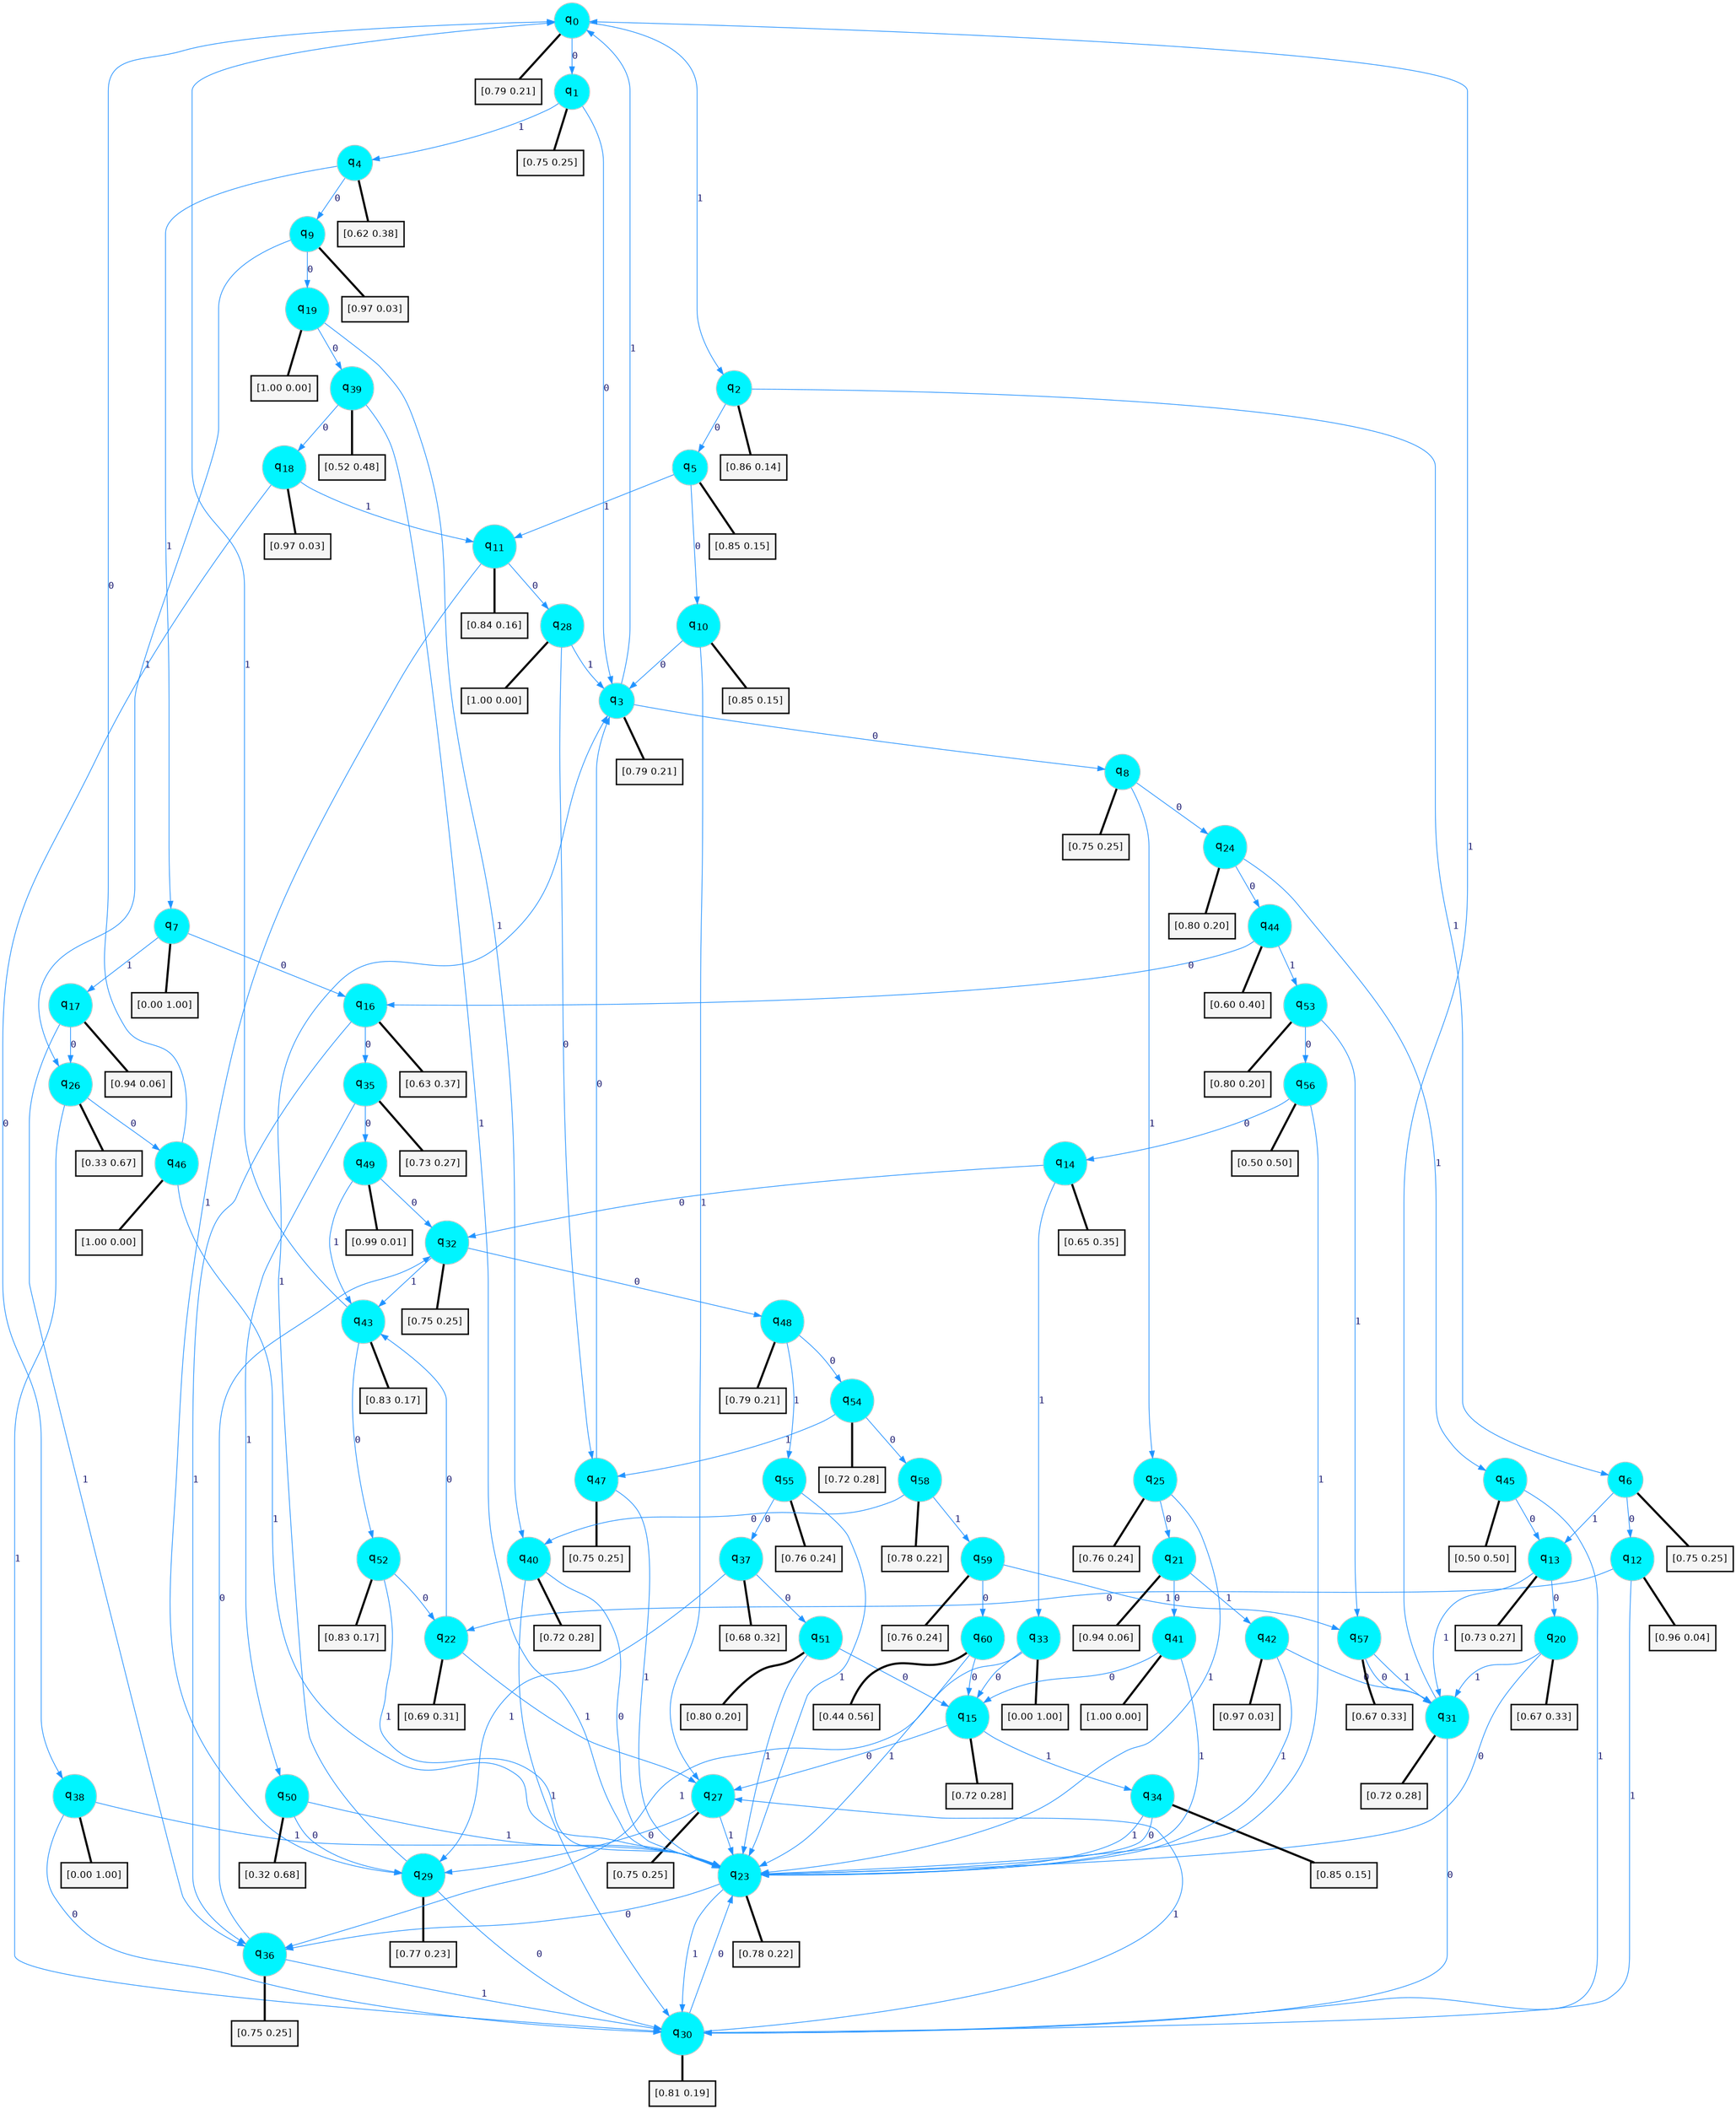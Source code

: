 digraph G {
graph [
bgcolor=transparent, dpi=300, rankdir=TD, size="40,25"];
node [
color=gray, fillcolor=turquoise1, fontcolor=black, fontname=Helvetica, fontsize=16, fontweight=bold, shape=circle, style=filled];
edge [
arrowsize=1, color=dodgerblue1, fontcolor=midnightblue, fontname=courier, fontweight=bold, penwidth=1, style=solid, weight=20];
0[label=<q<SUB>0</SUB>>];
1[label=<q<SUB>1</SUB>>];
2[label=<q<SUB>2</SUB>>];
3[label=<q<SUB>3</SUB>>];
4[label=<q<SUB>4</SUB>>];
5[label=<q<SUB>5</SUB>>];
6[label=<q<SUB>6</SUB>>];
7[label=<q<SUB>7</SUB>>];
8[label=<q<SUB>8</SUB>>];
9[label=<q<SUB>9</SUB>>];
10[label=<q<SUB>10</SUB>>];
11[label=<q<SUB>11</SUB>>];
12[label=<q<SUB>12</SUB>>];
13[label=<q<SUB>13</SUB>>];
14[label=<q<SUB>14</SUB>>];
15[label=<q<SUB>15</SUB>>];
16[label=<q<SUB>16</SUB>>];
17[label=<q<SUB>17</SUB>>];
18[label=<q<SUB>18</SUB>>];
19[label=<q<SUB>19</SUB>>];
20[label=<q<SUB>20</SUB>>];
21[label=<q<SUB>21</SUB>>];
22[label=<q<SUB>22</SUB>>];
23[label=<q<SUB>23</SUB>>];
24[label=<q<SUB>24</SUB>>];
25[label=<q<SUB>25</SUB>>];
26[label=<q<SUB>26</SUB>>];
27[label=<q<SUB>27</SUB>>];
28[label=<q<SUB>28</SUB>>];
29[label=<q<SUB>29</SUB>>];
30[label=<q<SUB>30</SUB>>];
31[label=<q<SUB>31</SUB>>];
32[label=<q<SUB>32</SUB>>];
33[label=<q<SUB>33</SUB>>];
34[label=<q<SUB>34</SUB>>];
35[label=<q<SUB>35</SUB>>];
36[label=<q<SUB>36</SUB>>];
37[label=<q<SUB>37</SUB>>];
38[label=<q<SUB>38</SUB>>];
39[label=<q<SUB>39</SUB>>];
40[label=<q<SUB>40</SUB>>];
41[label=<q<SUB>41</SUB>>];
42[label=<q<SUB>42</SUB>>];
43[label=<q<SUB>43</SUB>>];
44[label=<q<SUB>44</SUB>>];
45[label=<q<SUB>45</SUB>>];
46[label=<q<SUB>46</SUB>>];
47[label=<q<SUB>47</SUB>>];
48[label=<q<SUB>48</SUB>>];
49[label=<q<SUB>49</SUB>>];
50[label=<q<SUB>50</SUB>>];
51[label=<q<SUB>51</SUB>>];
52[label=<q<SUB>52</SUB>>];
53[label=<q<SUB>53</SUB>>];
54[label=<q<SUB>54</SUB>>];
55[label=<q<SUB>55</SUB>>];
56[label=<q<SUB>56</SUB>>];
57[label=<q<SUB>57</SUB>>];
58[label=<q<SUB>58</SUB>>];
59[label=<q<SUB>59</SUB>>];
60[label=<q<SUB>60</SUB>>];
61[label="[0.79 0.21]", shape=box,fontcolor=black, fontname=Helvetica, fontsize=14, penwidth=2, fillcolor=whitesmoke,color=black];
62[label="[0.75 0.25]", shape=box,fontcolor=black, fontname=Helvetica, fontsize=14, penwidth=2, fillcolor=whitesmoke,color=black];
63[label="[0.86 0.14]", shape=box,fontcolor=black, fontname=Helvetica, fontsize=14, penwidth=2, fillcolor=whitesmoke,color=black];
64[label="[0.79 0.21]", shape=box,fontcolor=black, fontname=Helvetica, fontsize=14, penwidth=2, fillcolor=whitesmoke,color=black];
65[label="[0.62 0.38]", shape=box,fontcolor=black, fontname=Helvetica, fontsize=14, penwidth=2, fillcolor=whitesmoke,color=black];
66[label="[0.85 0.15]", shape=box,fontcolor=black, fontname=Helvetica, fontsize=14, penwidth=2, fillcolor=whitesmoke,color=black];
67[label="[0.75 0.25]", shape=box,fontcolor=black, fontname=Helvetica, fontsize=14, penwidth=2, fillcolor=whitesmoke,color=black];
68[label="[0.00 1.00]", shape=box,fontcolor=black, fontname=Helvetica, fontsize=14, penwidth=2, fillcolor=whitesmoke,color=black];
69[label="[0.75 0.25]", shape=box,fontcolor=black, fontname=Helvetica, fontsize=14, penwidth=2, fillcolor=whitesmoke,color=black];
70[label="[0.97 0.03]", shape=box,fontcolor=black, fontname=Helvetica, fontsize=14, penwidth=2, fillcolor=whitesmoke,color=black];
71[label="[0.85 0.15]", shape=box,fontcolor=black, fontname=Helvetica, fontsize=14, penwidth=2, fillcolor=whitesmoke,color=black];
72[label="[0.84 0.16]", shape=box,fontcolor=black, fontname=Helvetica, fontsize=14, penwidth=2, fillcolor=whitesmoke,color=black];
73[label="[0.96 0.04]", shape=box,fontcolor=black, fontname=Helvetica, fontsize=14, penwidth=2, fillcolor=whitesmoke,color=black];
74[label="[0.73 0.27]", shape=box,fontcolor=black, fontname=Helvetica, fontsize=14, penwidth=2, fillcolor=whitesmoke,color=black];
75[label="[0.65 0.35]", shape=box,fontcolor=black, fontname=Helvetica, fontsize=14, penwidth=2, fillcolor=whitesmoke,color=black];
76[label="[0.72 0.28]", shape=box,fontcolor=black, fontname=Helvetica, fontsize=14, penwidth=2, fillcolor=whitesmoke,color=black];
77[label="[0.63 0.37]", shape=box,fontcolor=black, fontname=Helvetica, fontsize=14, penwidth=2, fillcolor=whitesmoke,color=black];
78[label="[0.94 0.06]", shape=box,fontcolor=black, fontname=Helvetica, fontsize=14, penwidth=2, fillcolor=whitesmoke,color=black];
79[label="[0.97 0.03]", shape=box,fontcolor=black, fontname=Helvetica, fontsize=14, penwidth=2, fillcolor=whitesmoke,color=black];
80[label="[1.00 0.00]", shape=box,fontcolor=black, fontname=Helvetica, fontsize=14, penwidth=2, fillcolor=whitesmoke,color=black];
81[label="[0.67 0.33]", shape=box,fontcolor=black, fontname=Helvetica, fontsize=14, penwidth=2, fillcolor=whitesmoke,color=black];
82[label="[0.94 0.06]", shape=box,fontcolor=black, fontname=Helvetica, fontsize=14, penwidth=2, fillcolor=whitesmoke,color=black];
83[label="[0.69 0.31]", shape=box,fontcolor=black, fontname=Helvetica, fontsize=14, penwidth=2, fillcolor=whitesmoke,color=black];
84[label="[0.78 0.22]", shape=box,fontcolor=black, fontname=Helvetica, fontsize=14, penwidth=2, fillcolor=whitesmoke,color=black];
85[label="[0.80 0.20]", shape=box,fontcolor=black, fontname=Helvetica, fontsize=14, penwidth=2, fillcolor=whitesmoke,color=black];
86[label="[0.76 0.24]", shape=box,fontcolor=black, fontname=Helvetica, fontsize=14, penwidth=2, fillcolor=whitesmoke,color=black];
87[label="[0.33 0.67]", shape=box,fontcolor=black, fontname=Helvetica, fontsize=14, penwidth=2, fillcolor=whitesmoke,color=black];
88[label="[0.75 0.25]", shape=box,fontcolor=black, fontname=Helvetica, fontsize=14, penwidth=2, fillcolor=whitesmoke,color=black];
89[label="[1.00 0.00]", shape=box,fontcolor=black, fontname=Helvetica, fontsize=14, penwidth=2, fillcolor=whitesmoke,color=black];
90[label="[0.77 0.23]", shape=box,fontcolor=black, fontname=Helvetica, fontsize=14, penwidth=2, fillcolor=whitesmoke,color=black];
91[label="[0.81 0.19]", shape=box,fontcolor=black, fontname=Helvetica, fontsize=14, penwidth=2, fillcolor=whitesmoke,color=black];
92[label="[0.72 0.28]", shape=box,fontcolor=black, fontname=Helvetica, fontsize=14, penwidth=2, fillcolor=whitesmoke,color=black];
93[label="[0.75 0.25]", shape=box,fontcolor=black, fontname=Helvetica, fontsize=14, penwidth=2, fillcolor=whitesmoke,color=black];
94[label="[0.00 1.00]", shape=box,fontcolor=black, fontname=Helvetica, fontsize=14, penwidth=2, fillcolor=whitesmoke,color=black];
95[label="[0.85 0.15]", shape=box,fontcolor=black, fontname=Helvetica, fontsize=14, penwidth=2, fillcolor=whitesmoke,color=black];
96[label="[0.73 0.27]", shape=box,fontcolor=black, fontname=Helvetica, fontsize=14, penwidth=2, fillcolor=whitesmoke,color=black];
97[label="[0.75 0.25]", shape=box,fontcolor=black, fontname=Helvetica, fontsize=14, penwidth=2, fillcolor=whitesmoke,color=black];
98[label="[0.68 0.32]", shape=box,fontcolor=black, fontname=Helvetica, fontsize=14, penwidth=2, fillcolor=whitesmoke,color=black];
99[label="[0.00 1.00]", shape=box,fontcolor=black, fontname=Helvetica, fontsize=14, penwidth=2, fillcolor=whitesmoke,color=black];
100[label="[0.52 0.48]", shape=box,fontcolor=black, fontname=Helvetica, fontsize=14, penwidth=2, fillcolor=whitesmoke,color=black];
101[label="[0.72 0.28]", shape=box,fontcolor=black, fontname=Helvetica, fontsize=14, penwidth=2, fillcolor=whitesmoke,color=black];
102[label="[1.00 0.00]", shape=box,fontcolor=black, fontname=Helvetica, fontsize=14, penwidth=2, fillcolor=whitesmoke,color=black];
103[label="[0.97 0.03]", shape=box,fontcolor=black, fontname=Helvetica, fontsize=14, penwidth=2, fillcolor=whitesmoke,color=black];
104[label="[0.83 0.17]", shape=box,fontcolor=black, fontname=Helvetica, fontsize=14, penwidth=2, fillcolor=whitesmoke,color=black];
105[label="[0.60 0.40]", shape=box,fontcolor=black, fontname=Helvetica, fontsize=14, penwidth=2, fillcolor=whitesmoke,color=black];
106[label="[0.50 0.50]", shape=box,fontcolor=black, fontname=Helvetica, fontsize=14, penwidth=2, fillcolor=whitesmoke,color=black];
107[label="[1.00 0.00]", shape=box,fontcolor=black, fontname=Helvetica, fontsize=14, penwidth=2, fillcolor=whitesmoke,color=black];
108[label="[0.75 0.25]", shape=box,fontcolor=black, fontname=Helvetica, fontsize=14, penwidth=2, fillcolor=whitesmoke,color=black];
109[label="[0.79 0.21]", shape=box,fontcolor=black, fontname=Helvetica, fontsize=14, penwidth=2, fillcolor=whitesmoke,color=black];
110[label="[0.99 0.01]", shape=box,fontcolor=black, fontname=Helvetica, fontsize=14, penwidth=2, fillcolor=whitesmoke,color=black];
111[label="[0.32 0.68]", shape=box,fontcolor=black, fontname=Helvetica, fontsize=14, penwidth=2, fillcolor=whitesmoke,color=black];
112[label="[0.80 0.20]", shape=box,fontcolor=black, fontname=Helvetica, fontsize=14, penwidth=2, fillcolor=whitesmoke,color=black];
113[label="[0.83 0.17]", shape=box,fontcolor=black, fontname=Helvetica, fontsize=14, penwidth=2, fillcolor=whitesmoke,color=black];
114[label="[0.80 0.20]", shape=box,fontcolor=black, fontname=Helvetica, fontsize=14, penwidth=2, fillcolor=whitesmoke,color=black];
115[label="[0.72 0.28]", shape=box,fontcolor=black, fontname=Helvetica, fontsize=14, penwidth=2, fillcolor=whitesmoke,color=black];
116[label="[0.76 0.24]", shape=box,fontcolor=black, fontname=Helvetica, fontsize=14, penwidth=2, fillcolor=whitesmoke,color=black];
117[label="[0.50 0.50]", shape=box,fontcolor=black, fontname=Helvetica, fontsize=14, penwidth=2, fillcolor=whitesmoke,color=black];
118[label="[0.67 0.33]", shape=box,fontcolor=black, fontname=Helvetica, fontsize=14, penwidth=2, fillcolor=whitesmoke,color=black];
119[label="[0.78 0.22]", shape=box,fontcolor=black, fontname=Helvetica, fontsize=14, penwidth=2, fillcolor=whitesmoke,color=black];
120[label="[0.76 0.24]", shape=box,fontcolor=black, fontname=Helvetica, fontsize=14, penwidth=2, fillcolor=whitesmoke,color=black];
121[label="[0.44 0.56]", shape=box,fontcolor=black, fontname=Helvetica, fontsize=14, penwidth=2, fillcolor=whitesmoke,color=black];
0->1 [label=0];
0->2 [label=1];
0->61 [arrowhead=none, penwidth=3,color=black];
1->3 [label=0];
1->4 [label=1];
1->62 [arrowhead=none, penwidth=3,color=black];
2->5 [label=0];
2->6 [label=1];
2->63 [arrowhead=none, penwidth=3,color=black];
3->8 [label=0];
3->0 [label=1];
3->64 [arrowhead=none, penwidth=3,color=black];
4->9 [label=0];
4->7 [label=1];
4->65 [arrowhead=none, penwidth=3,color=black];
5->10 [label=0];
5->11 [label=1];
5->66 [arrowhead=none, penwidth=3,color=black];
6->12 [label=0];
6->13 [label=1];
6->67 [arrowhead=none, penwidth=3,color=black];
7->16 [label=0];
7->17 [label=1];
7->68 [arrowhead=none, penwidth=3,color=black];
8->24 [label=0];
8->25 [label=1];
8->69 [arrowhead=none, penwidth=3,color=black];
9->19 [label=0];
9->26 [label=1];
9->70 [arrowhead=none, penwidth=3,color=black];
10->3 [label=0];
10->27 [label=1];
10->71 [arrowhead=none, penwidth=3,color=black];
11->28 [label=0];
11->29 [label=1];
11->72 [arrowhead=none, penwidth=3,color=black];
12->22 [label=0];
12->30 [label=1];
12->73 [arrowhead=none, penwidth=3,color=black];
13->20 [label=0];
13->31 [label=1];
13->74 [arrowhead=none, penwidth=3,color=black];
14->32 [label=0];
14->33 [label=1];
14->75 [arrowhead=none, penwidth=3,color=black];
15->27 [label=0];
15->34 [label=1];
15->76 [arrowhead=none, penwidth=3,color=black];
16->35 [label=0];
16->36 [label=1];
16->77 [arrowhead=none, penwidth=3,color=black];
17->26 [label=0];
17->36 [label=1];
17->78 [arrowhead=none, penwidth=3,color=black];
18->38 [label=0];
18->11 [label=1];
18->79 [arrowhead=none, penwidth=3,color=black];
19->39 [label=0];
19->40 [label=1];
19->80 [arrowhead=none, penwidth=3,color=black];
20->23 [label=0];
20->31 [label=1];
20->81 [arrowhead=none, penwidth=3,color=black];
21->41 [label=0];
21->42 [label=1];
21->82 [arrowhead=none, penwidth=3,color=black];
22->43 [label=0];
22->27 [label=1];
22->83 [arrowhead=none, penwidth=3,color=black];
23->36 [label=0];
23->30 [label=1];
23->84 [arrowhead=none, penwidth=3,color=black];
24->44 [label=0];
24->45 [label=1];
24->85 [arrowhead=none, penwidth=3,color=black];
25->21 [label=0];
25->23 [label=1];
25->86 [arrowhead=none, penwidth=3,color=black];
26->46 [label=0];
26->30 [label=1];
26->87 [arrowhead=none, penwidth=3,color=black];
27->29 [label=0];
27->23 [label=1];
27->88 [arrowhead=none, penwidth=3,color=black];
28->47 [label=0];
28->3 [label=1];
28->89 [arrowhead=none, penwidth=3,color=black];
29->30 [label=0];
29->3 [label=1];
29->90 [arrowhead=none, penwidth=3,color=black];
30->23 [label=0];
30->27 [label=1];
30->91 [arrowhead=none, penwidth=3,color=black];
31->30 [label=0];
31->0 [label=1];
31->92 [arrowhead=none, penwidth=3,color=black];
32->48 [label=0];
32->43 [label=1];
32->93 [arrowhead=none, penwidth=3,color=black];
33->15 [label=0];
33->36 [label=1];
33->94 [arrowhead=none, penwidth=3,color=black];
34->23 [label=0];
34->23 [label=1];
34->95 [arrowhead=none, penwidth=3,color=black];
35->49 [label=0];
35->50 [label=1];
35->96 [arrowhead=none, penwidth=3,color=black];
36->32 [label=0];
36->30 [label=1];
36->97 [arrowhead=none, penwidth=3,color=black];
37->51 [label=0];
37->29 [label=1];
37->98 [arrowhead=none, penwidth=3,color=black];
38->30 [label=0];
38->23 [label=1];
38->99 [arrowhead=none, penwidth=3,color=black];
39->18 [label=0];
39->23 [label=1];
39->100 [arrowhead=none, penwidth=3,color=black];
40->23 [label=0];
40->30 [label=1];
40->101 [arrowhead=none, penwidth=3,color=black];
41->15 [label=0];
41->23 [label=1];
41->102 [arrowhead=none, penwidth=3,color=black];
42->31 [label=0];
42->23 [label=1];
42->103 [arrowhead=none, penwidth=3,color=black];
43->52 [label=0];
43->0 [label=1];
43->104 [arrowhead=none, penwidth=3,color=black];
44->16 [label=0];
44->53 [label=1];
44->105 [arrowhead=none, penwidth=3,color=black];
45->13 [label=0];
45->30 [label=1];
45->106 [arrowhead=none, penwidth=3,color=black];
46->0 [label=0];
46->23 [label=1];
46->107 [arrowhead=none, penwidth=3,color=black];
47->3 [label=0];
47->23 [label=1];
47->108 [arrowhead=none, penwidth=3,color=black];
48->54 [label=0];
48->55 [label=1];
48->109 [arrowhead=none, penwidth=3,color=black];
49->32 [label=0];
49->43 [label=1];
49->110 [arrowhead=none, penwidth=3,color=black];
50->29 [label=0];
50->23 [label=1];
50->111 [arrowhead=none, penwidth=3,color=black];
51->15 [label=0];
51->23 [label=1];
51->112 [arrowhead=none, penwidth=3,color=black];
52->22 [label=0];
52->23 [label=1];
52->113 [arrowhead=none, penwidth=3,color=black];
53->56 [label=0];
53->57 [label=1];
53->114 [arrowhead=none, penwidth=3,color=black];
54->58 [label=0];
54->47 [label=1];
54->115 [arrowhead=none, penwidth=3,color=black];
55->37 [label=0];
55->23 [label=1];
55->116 [arrowhead=none, penwidth=3,color=black];
56->14 [label=0];
56->23 [label=1];
56->117 [arrowhead=none, penwidth=3,color=black];
57->31 [label=0];
57->31 [label=1];
57->118 [arrowhead=none, penwidth=3,color=black];
58->40 [label=0];
58->59 [label=1];
58->119 [arrowhead=none, penwidth=3,color=black];
59->60 [label=0];
59->57 [label=1];
59->120 [arrowhead=none, penwidth=3,color=black];
60->15 [label=0];
60->23 [label=1];
60->121 [arrowhead=none, penwidth=3,color=black];
}
